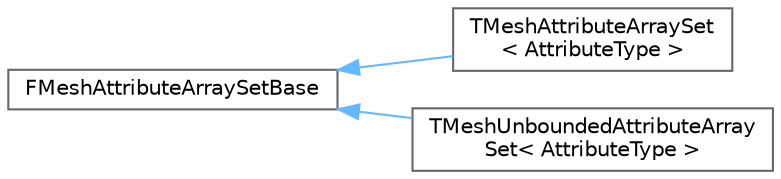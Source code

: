 digraph "Graphical Class Hierarchy"
{
 // INTERACTIVE_SVG=YES
 // LATEX_PDF_SIZE
  bgcolor="transparent";
  edge [fontname=Helvetica,fontsize=10,labelfontname=Helvetica,labelfontsize=10];
  node [fontname=Helvetica,fontsize=10,shape=box,height=0.2,width=0.4];
  rankdir="LR";
  Node0 [id="Node000000",label="FMeshAttributeArraySetBase",height=0.2,width=0.4,color="grey40", fillcolor="white", style="filled",URL="$d4/d72/classFMeshAttributeArraySetBase.html",tooltip="This is the base class for an attribute array set."];
  Node0 -> Node1 [id="edge4362_Node000000_Node000001",dir="back",color="steelblue1",style="solid",tooltip=" "];
  Node1 [id="Node000001",label="TMeshAttributeArraySet\l\< AttributeType \>",height=0.2,width=0.4,color="grey40", fillcolor="white", style="filled",URL="$d4/d6f/classTMeshAttributeArraySet.html",tooltip="This is a type-specific attribute array, which is actually instanced in the attribute set."];
  Node0 -> Node2 [id="edge4363_Node000000_Node000002",dir="back",color="steelblue1",style="solid",tooltip=" "];
  Node2 [id="Node000002",label="TMeshUnboundedAttributeArray\lSet\< AttributeType \>",height=0.2,width=0.4,color="grey40", fillcolor="white", style="filled",URL="$d1/d24/classTMeshUnboundedAttributeArraySet.html",tooltip="This is a type-specific attribute array, which is actually instanced in the attribute set."];
}
